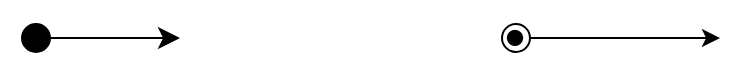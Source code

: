 <mxfile version="22.0.4" type="device">
  <diagram name="Page-1" id="bdiBhD32l-VLTxHATTrI">
    <mxGraphModel dx="1434" dy="768" grid="1" gridSize="10" guides="1" tooltips="1" connect="1" arrows="1" fold="1" page="1" pageScale="1" pageWidth="827" pageHeight="1169" math="0" shadow="0">
      <root>
        <mxCell id="0" />
        <mxCell id="1" parent="0" />
        <mxCell id="4FKMhhFWWCtFY7xfciTD-2" value="" style="endArrow=classic;html=1;rounded=0;startArrow=circle;startFill=0;endFill=1;shadow=0;strokeOpacity=100;" edge="1" parent="1">
          <mxGeometry relative="1" as="geometry">
            <mxPoint x="430" y="120" as="sourcePoint" />
            <mxPoint x="540" y="120" as="targetPoint" />
          </mxGeometry>
        </mxCell>
        <mxCell id="4FKMhhFWWCtFY7xfciTD-15" value="•" style="edgeLabel;html=1;align=center;verticalAlign=middle;resizable=0;points=[];imageAspect=0;allowArrows=0;perimeter=rectanglePerimeter;labelBackgroundColor=none;fontSize=30;" vertex="1" connectable="0" parent="4FKMhhFWWCtFY7xfciTD-2">
          <mxGeometry x="-0.865" relative="1" as="geometry">
            <mxPoint x="-1" y="-1" as="offset" />
          </mxGeometry>
        </mxCell>
        <mxCell id="4FKMhhFWWCtFY7xfciTD-6" value="" style="html=1;verticalAlign=bottom;startArrow=circle;startFill=1;endArrow=classic;startSize=6;endSize=8;curved=0;rounded=0;endFill=1;" edge="1" parent="1">
          <mxGeometry width="80" relative="1" as="geometry">
            <mxPoint x="190" y="120" as="sourcePoint" />
            <mxPoint x="270" y="120" as="targetPoint" />
          </mxGeometry>
        </mxCell>
      </root>
    </mxGraphModel>
  </diagram>
</mxfile>
